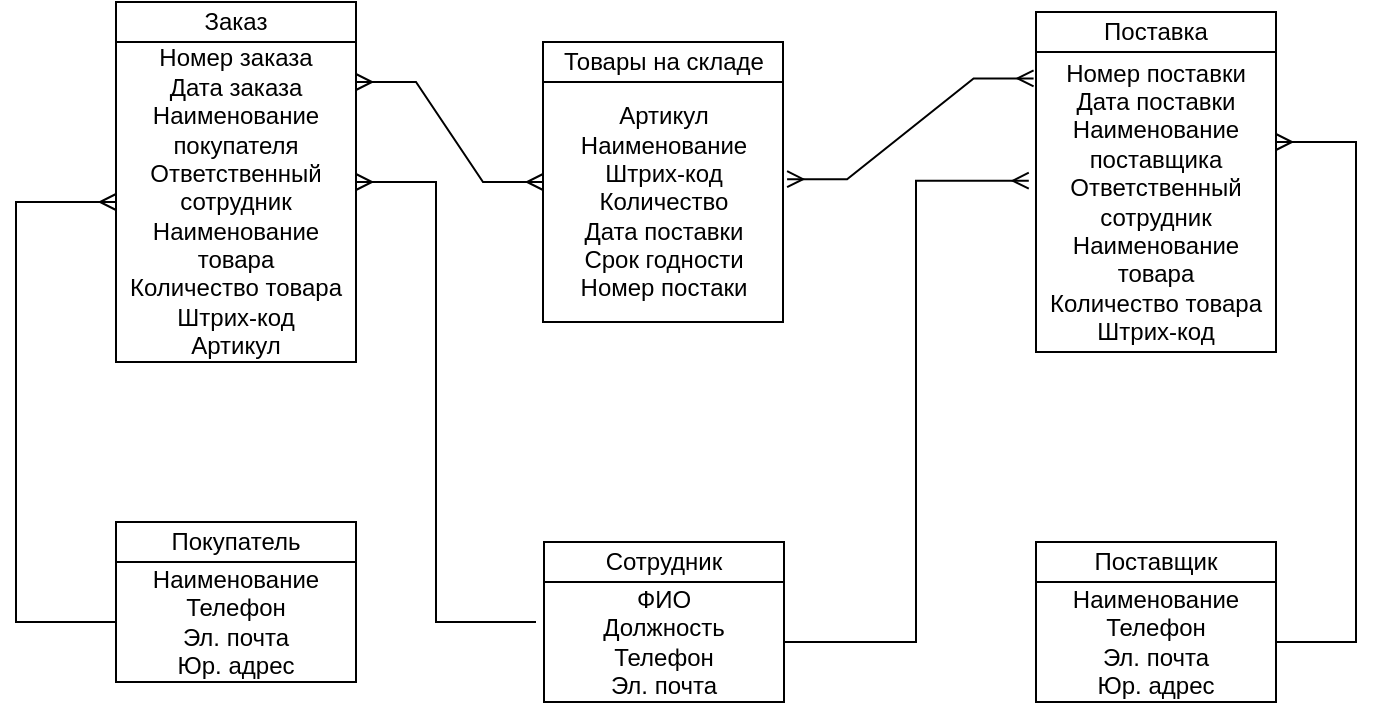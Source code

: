<mxfile version="21.1.2" type="device">
  <diagram name="Страница — 1" id="npIk_73DLF1MjxRwl7NR">
    <mxGraphModel dx="974" dy="654" grid="1" gridSize="10" guides="1" tooltips="1" connect="1" arrows="1" fold="1" page="1" pageScale="1" pageWidth="827" pageHeight="1169" math="0" shadow="0">
      <root>
        <mxCell id="0" />
        <mxCell id="1" parent="0" />
        <mxCell id="igpcQuKzWUfNkJxeyuTc-41" value="" style="group" parent="1" vertex="1" connectable="0">
          <mxGeometry x="354" y="310" width="120" height="80" as="geometry" />
        </mxCell>
        <mxCell id="igpcQuKzWUfNkJxeyuTc-39" value="Сотрудник" style="rounded=0;whiteSpace=wrap;html=1;" parent="igpcQuKzWUfNkJxeyuTc-41" vertex="1">
          <mxGeometry width="120" height="20" as="geometry" />
        </mxCell>
        <mxCell id="igpcQuKzWUfNkJxeyuTc-40" value="ФИО&lt;br&gt;Должность&lt;br&gt;Телефон&lt;br&gt;Эл. почта" style="rounded=0;whiteSpace=wrap;html=1;" parent="igpcQuKzWUfNkJxeyuTc-41" vertex="1">
          <mxGeometry y="20" width="120" height="60" as="geometry" />
        </mxCell>
        <mxCell id="igpcQuKzWUfNkJxeyuTc-42" value="" style="group" parent="1" vertex="1" connectable="0">
          <mxGeometry x="600" y="310" width="120" height="80" as="geometry" />
        </mxCell>
        <mxCell id="igpcQuKzWUfNkJxeyuTc-37" value="Поставщик" style="rounded=0;whiteSpace=wrap;html=1;" parent="igpcQuKzWUfNkJxeyuTc-42" vertex="1">
          <mxGeometry width="120" height="20" as="geometry" />
        </mxCell>
        <mxCell id="igpcQuKzWUfNkJxeyuTc-38" value="Наименование&lt;br&gt;Телефон&lt;br&gt;Эл. почта&lt;br&gt;Юр. адрес" style="rounded=0;whiteSpace=wrap;html=1;" parent="igpcQuKzWUfNkJxeyuTc-42" vertex="1">
          <mxGeometry y="20" width="120" height="60" as="geometry" />
        </mxCell>
        <mxCell id="igpcQuKzWUfNkJxeyuTc-43" value="" style="group" parent="1" vertex="1" connectable="0">
          <mxGeometry x="353.5" y="60" width="120" height="140" as="geometry" />
        </mxCell>
        <mxCell id="igpcQuKzWUfNkJxeyuTc-33" value="Товары на складе" style="rounded=0;whiteSpace=wrap;html=1;" parent="igpcQuKzWUfNkJxeyuTc-43" vertex="1">
          <mxGeometry width="120" height="20" as="geometry" />
        </mxCell>
        <mxCell id="igpcQuKzWUfNkJxeyuTc-34" value="Артикул&lt;br&gt;Наименование&lt;br&gt;Штрих-код&lt;br&gt;Количество&lt;br&gt;Дата поставки&lt;br&gt;Срок годности&lt;br&gt;Номер постаки" style="rounded=0;whiteSpace=wrap;html=1;" parent="igpcQuKzWUfNkJxeyuTc-43" vertex="1">
          <mxGeometry y="20" width="120" height="120" as="geometry" />
        </mxCell>
        <mxCell id="igpcQuKzWUfNkJxeyuTc-44" value="" style="group" parent="1" vertex="1" connectable="0">
          <mxGeometry x="600" y="45" width="120" height="170" as="geometry" />
        </mxCell>
        <mxCell id="igpcQuKzWUfNkJxeyuTc-35" value="Поставка" style="rounded=0;whiteSpace=wrap;html=1;" parent="igpcQuKzWUfNkJxeyuTc-44" vertex="1">
          <mxGeometry width="120" height="20" as="geometry" />
        </mxCell>
        <mxCell id="igpcQuKzWUfNkJxeyuTc-36" value="Номер поставки&lt;br&gt;Дата поставки&lt;br&gt;Наименование поставщика&lt;br&gt;Ответственный сотрудник&lt;br&gt;Наименование товара&lt;br&gt;Количество товара&lt;br&gt;Штрих-код" style="rounded=0;whiteSpace=wrap;html=1;" parent="igpcQuKzWUfNkJxeyuTc-44" vertex="1">
          <mxGeometry y="20" width="120" height="150" as="geometry" />
        </mxCell>
        <mxCell id="igpcQuKzWUfNkJxeyuTc-45" value="" style="group" parent="1" vertex="1" connectable="0">
          <mxGeometry x="140" y="40" width="120" height="180" as="geometry" />
        </mxCell>
        <mxCell id="igpcQuKzWUfNkJxeyuTc-46" value="Заказ" style="rounded=0;whiteSpace=wrap;html=1;" parent="igpcQuKzWUfNkJxeyuTc-45" vertex="1">
          <mxGeometry width="120" height="20" as="geometry" />
        </mxCell>
        <mxCell id="igpcQuKzWUfNkJxeyuTc-47" value="Номер заказа&lt;br&gt;Дата заказа&lt;br&gt;Наименование покупателя&lt;br&gt;Ответственный сотрудник&lt;br&gt;Наименование товара&lt;br&gt;Количество товара&lt;br&gt;Штрих-код&lt;br&gt;Артикул" style="rounded=0;whiteSpace=wrap;html=1;" parent="igpcQuKzWUfNkJxeyuTc-45" vertex="1">
          <mxGeometry y="20" width="120" height="160" as="geometry" />
        </mxCell>
        <mxCell id="igpcQuKzWUfNkJxeyuTc-51" value="" style="group" parent="1" vertex="1" connectable="0">
          <mxGeometry x="140" y="300" width="120" height="80" as="geometry" />
        </mxCell>
        <mxCell id="igpcQuKzWUfNkJxeyuTc-52" value="Покупатель" style="rounded=0;whiteSpace=wrap;html=1;" parent="igpcQuKzWUfNkJxeyuTc-51" vertex="1">
          <mxGeometry width="120" height="20" as="geometry" />
        </mxCell>
        <mxCell id="igpcQuKzWUfNkJxeyuTc-53" value="Наименование&lt;br&gt;Телефон&lt;br&gt;Эл. почта&lt;br&gt;Юр. адрес" style="rounded=0;whiteSpace=wrap;html=1;" parent="igpcQuKzWUfNkJxeyuTc-51" vertex="1">
          <mxGeometry y="20" width="120" height="60" as="geometry" />
        </mxCell>
        <mxCell id="igpcQuKzWUfNkJxeyuTc-55" value="" style="edgeStyle=entityRelationEdgeStyle;fontSize=12;html=1;endArrow=ERmany;startArrow=ERmany;rounded=0;" parent="1" edge="1">
          <mxGeometry width="100" height="100" relative="1" as="geometry">
            <mxPoint x="260" y="80" as="sourcePoint" />
            <mxPoint x="353.5" y="130" as="targetPoint" />
          </mxGeometry>
        </mxCell>
        <mxCell id="igpcQuKzWUfNkJxeyuTc-56" value="" style="edgeStyle=elbowEdgeStyle;fontSize=12;html=1;endArrow=ERmany;rounded=0;exitX=0;exitY=0.5;exitDx=0;exitDy=0;" parent="1" source="igpcQuKzWUfNkJxeyuTc-53" target="igpcQuKzWUfNkJxeyuTc-47" edge="1">
          <mxGeometry width="100" height="100" relative="1" as="geometry">
            <mxPoint x="50" y="350" as="sourcePoint" />
            <mxPoint x="170" y="250" as="targetPoint" />
            <Array as="points">
              <mxPoint x="90" y="250" />
            </Array>
          </mxGeometry>
        </mxCell>
        <mxCell id="t2pbYGKB3TbUrLSDfGgB-1" value="" style="edgeStyle=elbowEdgeStyle;fontSize=12;html=1;endArrow=ERmany;rounded=0;exitX=1;exitY=0.5;exitDx=0;exitDy=0;" parent="1" source="igpcQuKzWUfNkJxeyuTc-38" edge="1">
          <mxGeometry width="100" height="100" relative="1" as="geometry">
            <mxPoint x="810" y="320" as="sourcePoint" />
            <mxPoint x="720" y="110" as="targetPoint" />
            <Array as="points">
              <mxPoint x="760" y="220" />
            </Array>
          </mxGeometry>
        </mxCell>
        <mxCell id="t2pbYGKB3TbUrLSDfGgB-2" value="" style="edgeStyle=elbowEdgeStyle;fontSize=12;html=1;endArrow=ERmany;rounded=0;" parent="1" edge="1">
          <mxGeometry width="100" height="100" relative="1" as="geometry">
            <mxPoint x="350" y="350" as="sourcePoint" />
            <mxPoint x="260" y="130" as="targetPoint" />
            <Array as="points">
              <mxPoint x="300" y="240" />
            </Array>
          </mxGeometry>
        </mxCell>
        <mxCell id="t2pbYGKB3TbUrLSDfGgB-3" value="" style="edgeStyle=elbowEdgeStyle;fontSize=12;html=1;endArrow=ERmany;rounded=0;exitX=1;exitY=0.5;exitDx=0;exitDy=0;entryX=-0.03;entryY=0.429;entryDx=0;entryDy=0;entryPerimeter=0;" parent="1" source="igpcQuKzWUfNkJxeyuTc-40" target="igpcQuKzWUfNkJxeyuTc-36" edge="1">
          <mxGeometry width="100" height="100" relative="1" as="geometry">
            <mxPoint x="590" y="350" as="sourcePoint" />
            <mxPoint x="500" y="130" as="targetPoint" />
            <Array as="points">
              <mxPoint x="540" y="240" />
            </Array>
          </mxGeometry>
        </mxCell>
        <mxCell id="t2pbYGKB3TbUrLSDfGgB-4" value="" style="edgeStyle=entityRelationEdgeStyle;fontSize=12;html=1;endArrow=ERmany;startArrow=ERmany;rounded=0;entryX=-0.01;entryY=0.088;entryDx=0;entryDy=0;entryPerimeter=0;exitX=1.017;exitY=0.405;exitDx=0;exitDy=0;exitPerimeter=0;" parent="1" source="igpcQuKzWUfNkJxeyuTc-34" target="igpcQuKzWUfNkJxeyuTc-36" edge="1">
          <mxGeometry width="100" height="100" relative="1" as="geometry">
            <mxPoint x="474" y="180" as="sourcePoint" />
            <mxPoint x="574" y="80" as="targetPoint" />
          </mxGeometry>
        </mxCell>
      </root>
    </mxGraphModel>
  </diagram>
</mxfile>
